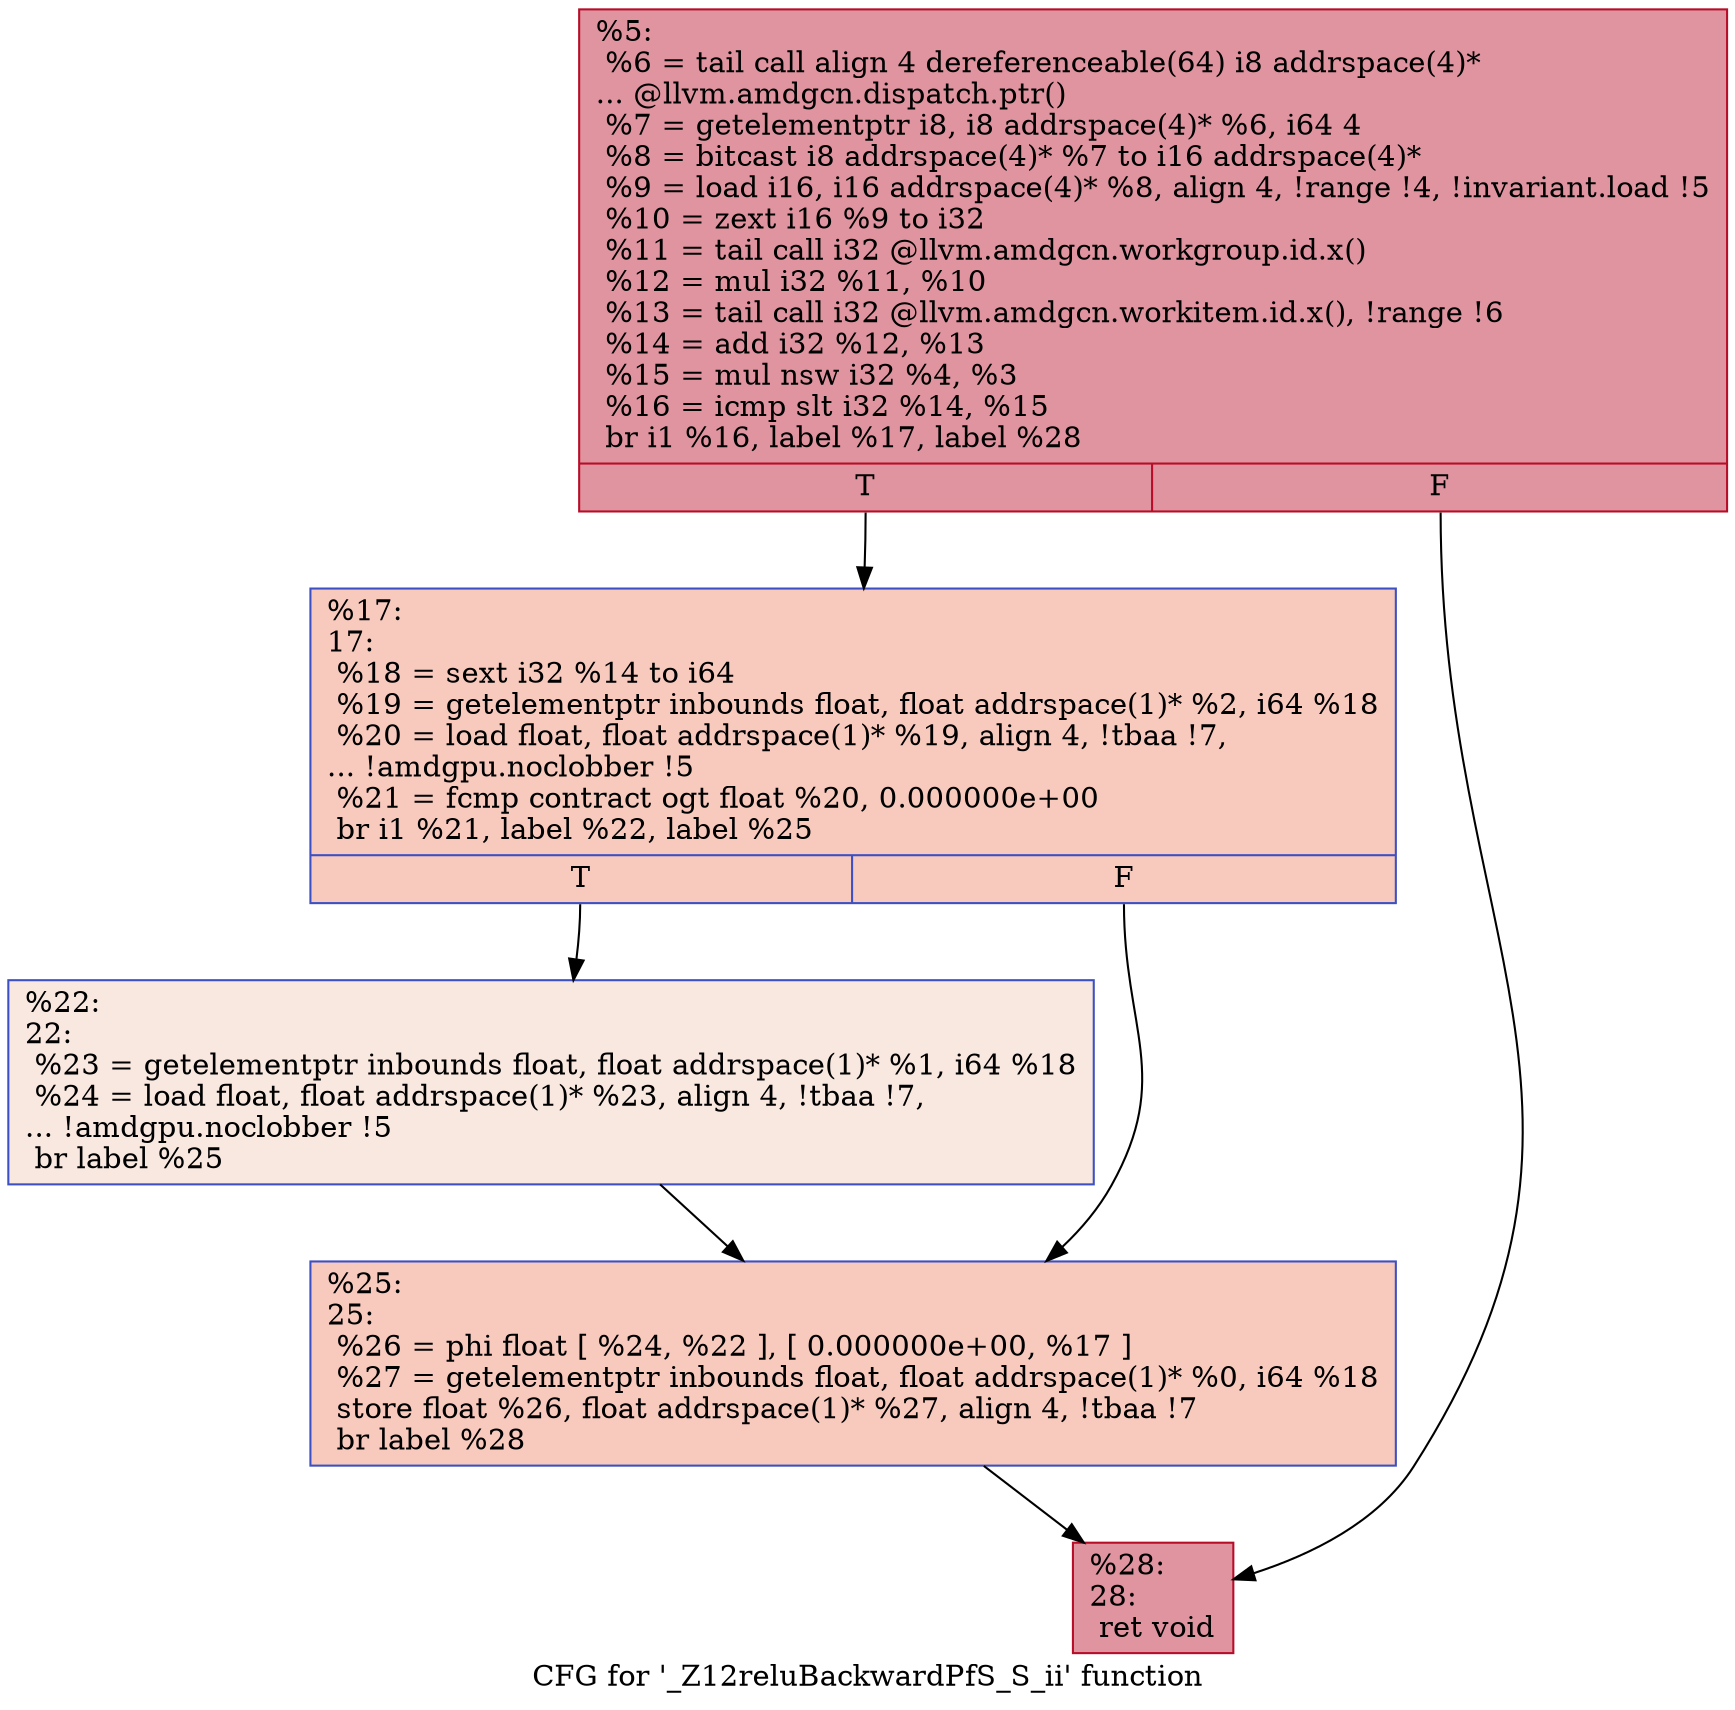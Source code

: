 digraph "CFG for '_Z12reluBackwardPfS_S_ii' function" {
	label="CFG for '_Z12reluBackwardPfS_S_ii' function";

	Node0x481d2b0 [shape=record,color="#b70d28ff", style=filled, fillcolor="#b70d2870",label="{%5:\l  %6 = tail call align 4 dereferenceable(64) i8 addrspace(4)*\l... @llvm.amdgcn.dispatch.ptr()\l  %7 = getelementptr i8, i8 addrspace(4)* %6, i64 4\l  %8 = bitcast i8 addrspace(4)* %7 to i16 addrspace(4)*\l  %9 = load i16, i16 addrspace(4)* %8, align 4, !range !4, !invariant.load !5\l  %10 = zext i16 %9 to i32\l  %11 = tail call i32 @llvm.amdgcn.workgroup.id.x()\l  %12 = mul i32 %11, %10\l  %13 = tail call i32 @llvm.amdgcn.workitem.id.x(), !range !6\l  %14 = add i32 %12, %13\l  %15 = mul nsw i32 %4, %3\l  %16 = icmp slt i32 %14, %15\l  br i1 %16, label %17, label %28\l|{<s0>T|<s1>F}}"];
	Node0x481d2b0:s0 -> Node0x481dc00;
	Node0x481d2b0:s1 -> Node0x481f310;
	Node0x481dc00 [shape=record,color="#3d50c3ff", style=filled, fillcolor="#ef886b70",label="{%17:\l17:                                               \l  %18 = sext i32 %14 to i64\l  %19 = getelementptr inbounds float, float addrspace(1)* %2, i64 %18\l  %20 = load float, float addrspace(1)* %19, align 4, !tbaa !7,\l... !amdgpu.noclobber !5\l  %21 = fcmp contract ogt float %20, 0.000000e+00\l  br i1 %21, label %22, label %25\l|{<s0>T|<s1>F}}"];
	Node0x481dc00:s0 -> Node0x4820840;
	Node0x481dc00:s1 -> Node0x48208d0;
	Node0x4820840 [shape=record,color="#3d50c3ff", style=filled, fillcolor="#f1ccb870",label="{%22:\l22:                                               \l  %23 = getelementptr inbounds float, float addrspace(1)* %1, i64 %18\l  %24 = load float, float addrspace(1)* %23, align 4, !tbaa !7,\l... !amdgpu.noclobber !5\l  br label %25\l}"];
	Node0x4820840 -> Node0x48208d0;
	Node0x48208d0 [shape=record,color="#3d50c3ff", style=filled, fillcolor="#ef886b70",label="{%25:\l25:                                               \l  %26 = phi float [ %24, %22 ], [ 0.000000e+00, %17 ]\l  %27 = getelementptr inbounds float, float addrspace(1)* %0, i64 %18\l  store float %26, float addrspace(1)* %27, align 4, !tbaa !7\l  br label %28\l}"];
	Node0x48208d0 -> Node0x481f310;
	Node0x481f310 [shape=record,color="#b70d28ff", style=filled, fillcolor="#b70d2870",label="{%28:\l28:                                               \l  ret void\l}"];
}

